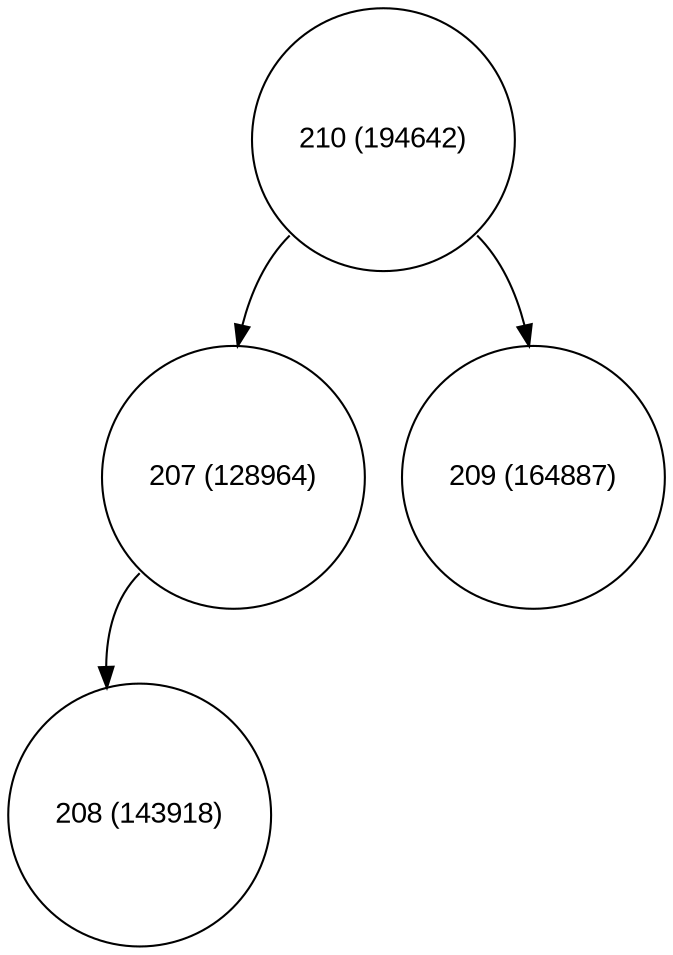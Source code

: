 digraph move_down {
	node [fontname="Arial", shape="circle", width=0.5]; 

	0 [label = "210 (194642)"];
	0:sw -> 1;
	1 [label = "207 (128964)"];
	1:sw -> 3;
	3 [label = "208 (143918)"];
	0:se -> 2;
	2 [label = "209 (164887)"];
}
